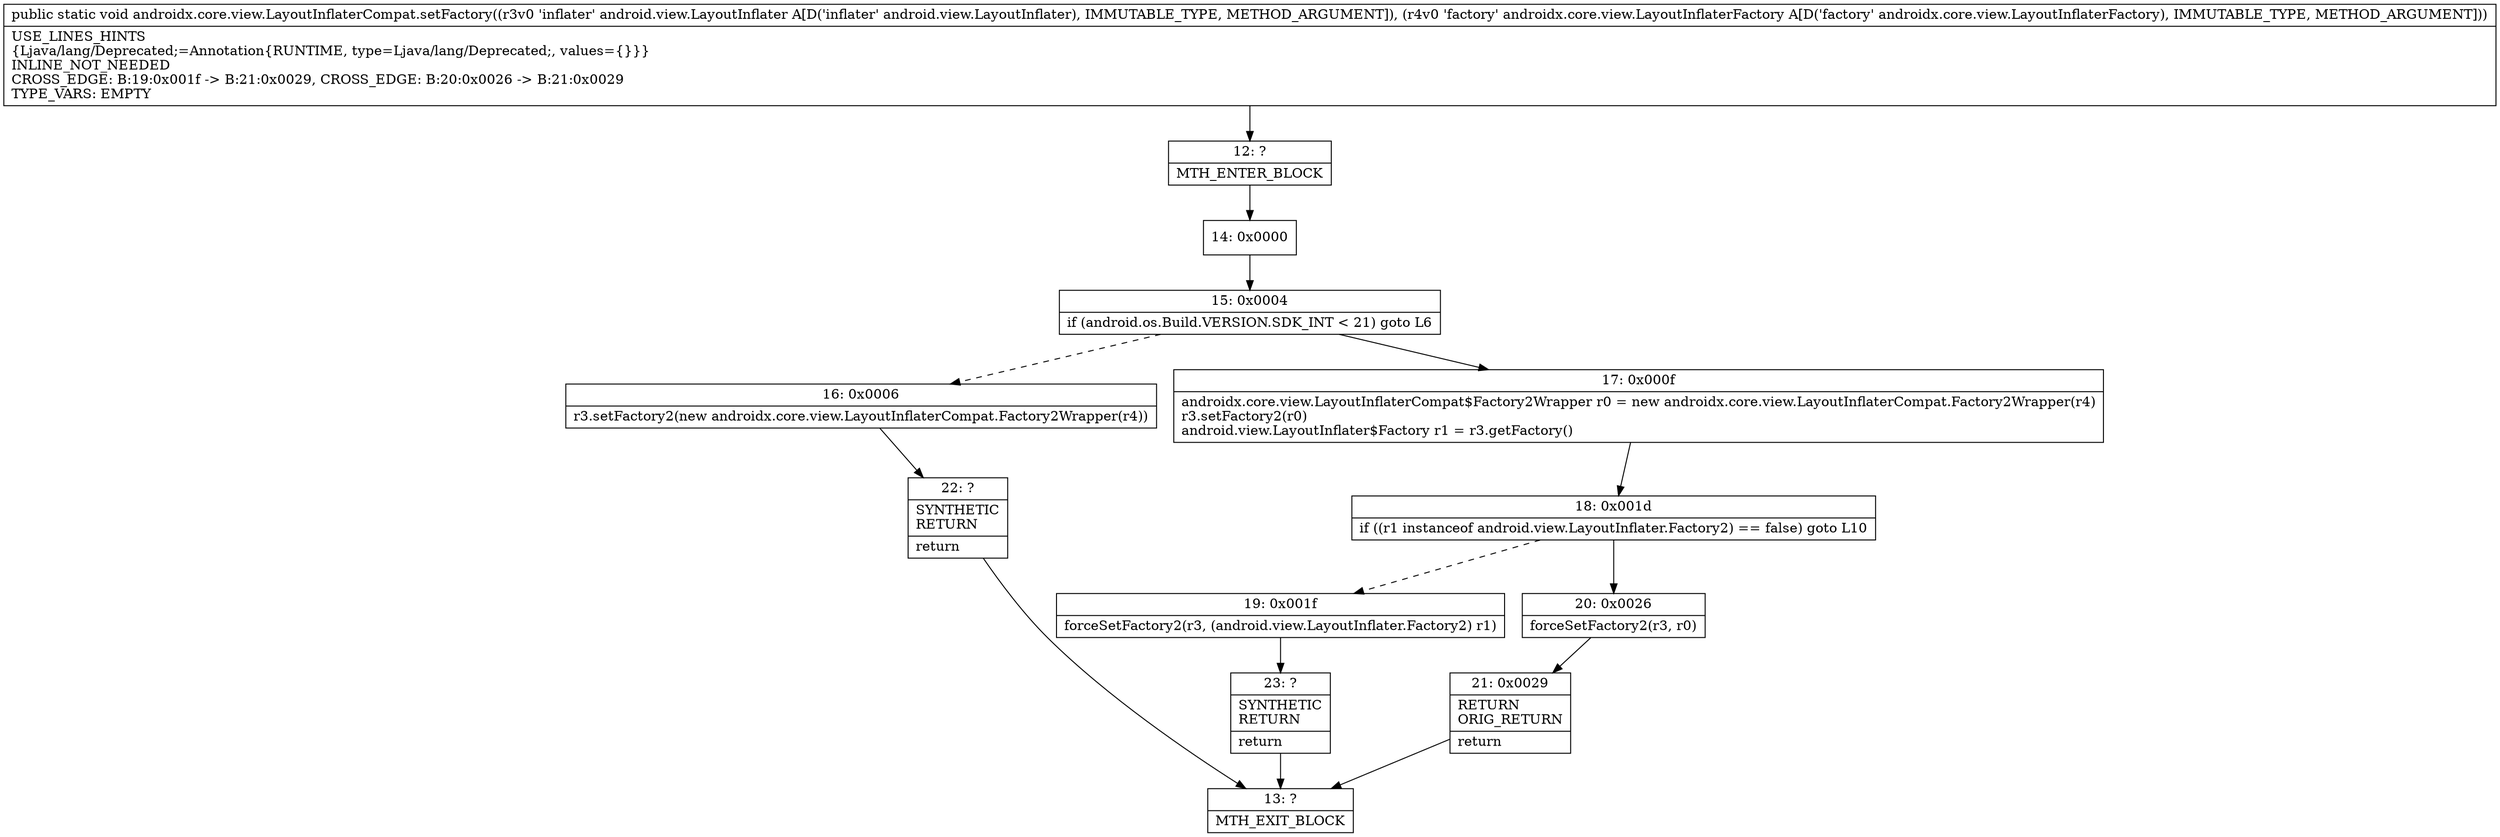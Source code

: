 digraph "CFG forandroidx.core.view.LayoutInflaterCompat.setFactory(Landroid\/view\/LayoutInflater;Landroidx\/core\/view\/LayoutInflaterFactory;)V" {
Node_12 [shape=record,label="{12\:\ ?|MTH_ENTER_BLOCK\l}"];
Node_14 [shape=record,label="{14\:\ 0x0000}"];
Node_15 [shape=record,label="{15\:\ 0x0004|if (android.os.Build.VERSION.SDK_INT \< 21) goto L6\l}"];
Node_16 [shape=record,label="{16\:\ 0x0006|r3.setFactory2(new androidx.core.view.LayoutInflaterCompat.Factory2Wrapper(r4))\l}"];
Node_22 [shape=record,label="{22\:\ ?|SYNTHETIC\lRETURN\l|return\l}"];
Node_13 [shape=record,label="{13\:\ ?|MTH_EXIT_BLOCK\l}"];
Node_17 [shape=record,label="{17\:\ 0x000f|androidx.core.view.LayoutInflaterCompat$Factory2Wrapper r0 = new androidx.core.view.LayoutInflaterCompat.Factory2Wrapper(r4)\lr3.setFactory2(r0)\landroid.view.LayoutInflater$Factory r1 = r3.getFactory()\l}"];
Node_18 [shape=record,label="{18\:\ 0x001d|if ((r1 instanceof android.view.LayoutInflater.Factory2) == false) goto L10\l}"];
Node_19 [shape=record,label="{19\:\ 0x001f|forceSetFactory2(r3, (android.view.LayoutInflater.Factory2) r1)\l}"];
Node_23 [shape=record,label="{23\:\ ?|SYNTHETIC\lRETURN\l|return\l}"];
Node_20 [shape=record,label="{20\:\ 0x0026|forceSetFactory2(r3, r0)\l}"];
Node_21 [shape=record,label="{21\:\ 0x0029|RETURN\lORIG_RETURN\l|return\l}"];
MethodNode[shape=record,label="{public static void androidx.core.view.LayoutInflaterCompat.setFactory((r3v0 'inflater' android.view.LayoutInflater A[D('inflater' android.view.LayoutInflater), IMMUTABLE_TYPE, METHOD_ARGUMENT]), (r4v0 'factory' androidx.core.view.LayoutInflaterFactory A[D('factory' androidx.core.view.LayoutInflaterFactory), IMMUTABLE_TYPE, METHOD_ARGUMENT]))  | USE_LINES_HINTS\l\{Ljava\/lang\/Deprecated;=Annotation\{RUNTIME, type=Ljava\/lang\/Deprecated;, values=\{\}\}\}\lINLINE_NOT_NEEDED\lCROSS_EDGE: B:19:0x001f \-\> B:21:0x0029, CROSS_EDGE: B:20:0x0026 \-\> B:21:0x0029\lTYPE_VARS: EMPTY\l}"];
MethodNode -> Node_12;Node_12 -> Node_14;
Node_14 -> Node_15;
Node_15 -> Node_16[style=dashed];
Node_15 -> Node_17;
Node_16 -> Node_22;
Node_22 -> Node_13;
Node_17 -> Node_18;
Node_18 -> Node_19[style=dashed];
Node_18 -> Node_20;
Node_19 -> Node_23;
Node_23 -> Node_13;
Node_20 -> Node_21;
Node_21 -> Node_13;
}

